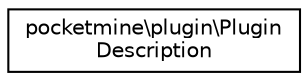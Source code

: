 digraph "Graphical Class Hierarchy"
{
 // INTERACTIVE_SVG=YES
 // LATEX_PDF_SIZE
  edge [fontname="Helvetica",fontsize="10",labelfontname="Helvetica",labelfontsize="10"];
  node [fontname="Helvetica",fontsize="10",shape=record];
  rankdir="LR";
  Node0 [label="pocketmine\\plugin\\Plugin\lDescription",height=0.2,width=0.4,color="black", fillcolor="white", style="filled",URL="$d3/d16/classpocketmine_1_1plugin_1_1_plugin_description.html",tooltip=" "];
}
